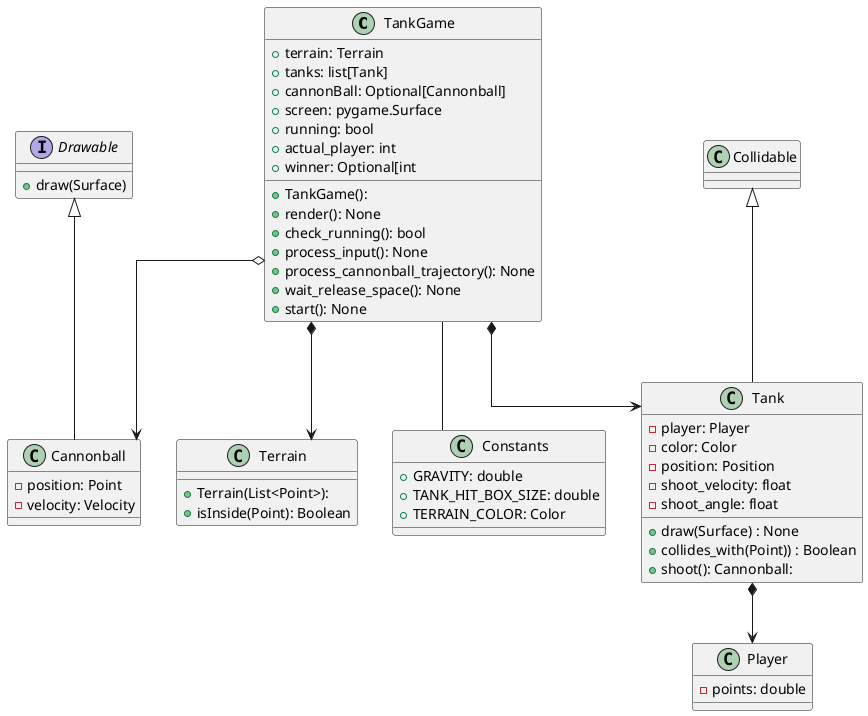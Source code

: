 @startuml

top to bottom direction
skinparam linetype ortho

' Fco
class TankGame {
    + terrain: Terrain
    + tanks: list[Tank]
    + cannonBall: Optional[Cannonball]
    + screen: pygame.Surface
    + running: bool
    + actual_player: int
    + winner: Optional[int

    + TankGame():
    + render(): None
    + check_running(): bool
    + process_input(): None
    + process_cannonball_trajectory(): None
    + wait_release_space(): None
    + start(): None
}

class Cannonball extends Drawable {
    - position: Point
    - velocity: Velocity
}

interface Drawable {
    + draw(Surface)
}
class Collidable {
}
class Terrain {
    + Terrain(List<Point>):
    + isInside(Point): Boolean
}

class Tank extends Collidable  {
    - player: Player
    - color: Color
    - position: Position
    -shoot_velocity: float
    -shoot_angle: float

    +draw(Surface) : None
    +collides_with(Point)) : Boolean
    +shoot(): Cannonball:
}

class Player {
    - points: double
}

class Constants {
    + GRAVITY: double
    + TANK_HIT_BOX_SIZE: double
    + TERRAIN_COLOR: Color
}

TankGame -- Constants

TankGame *--> Tank
TankGame o--> Cannonball
TankGame *--> Terrain
Tank *--> Player

@enduml